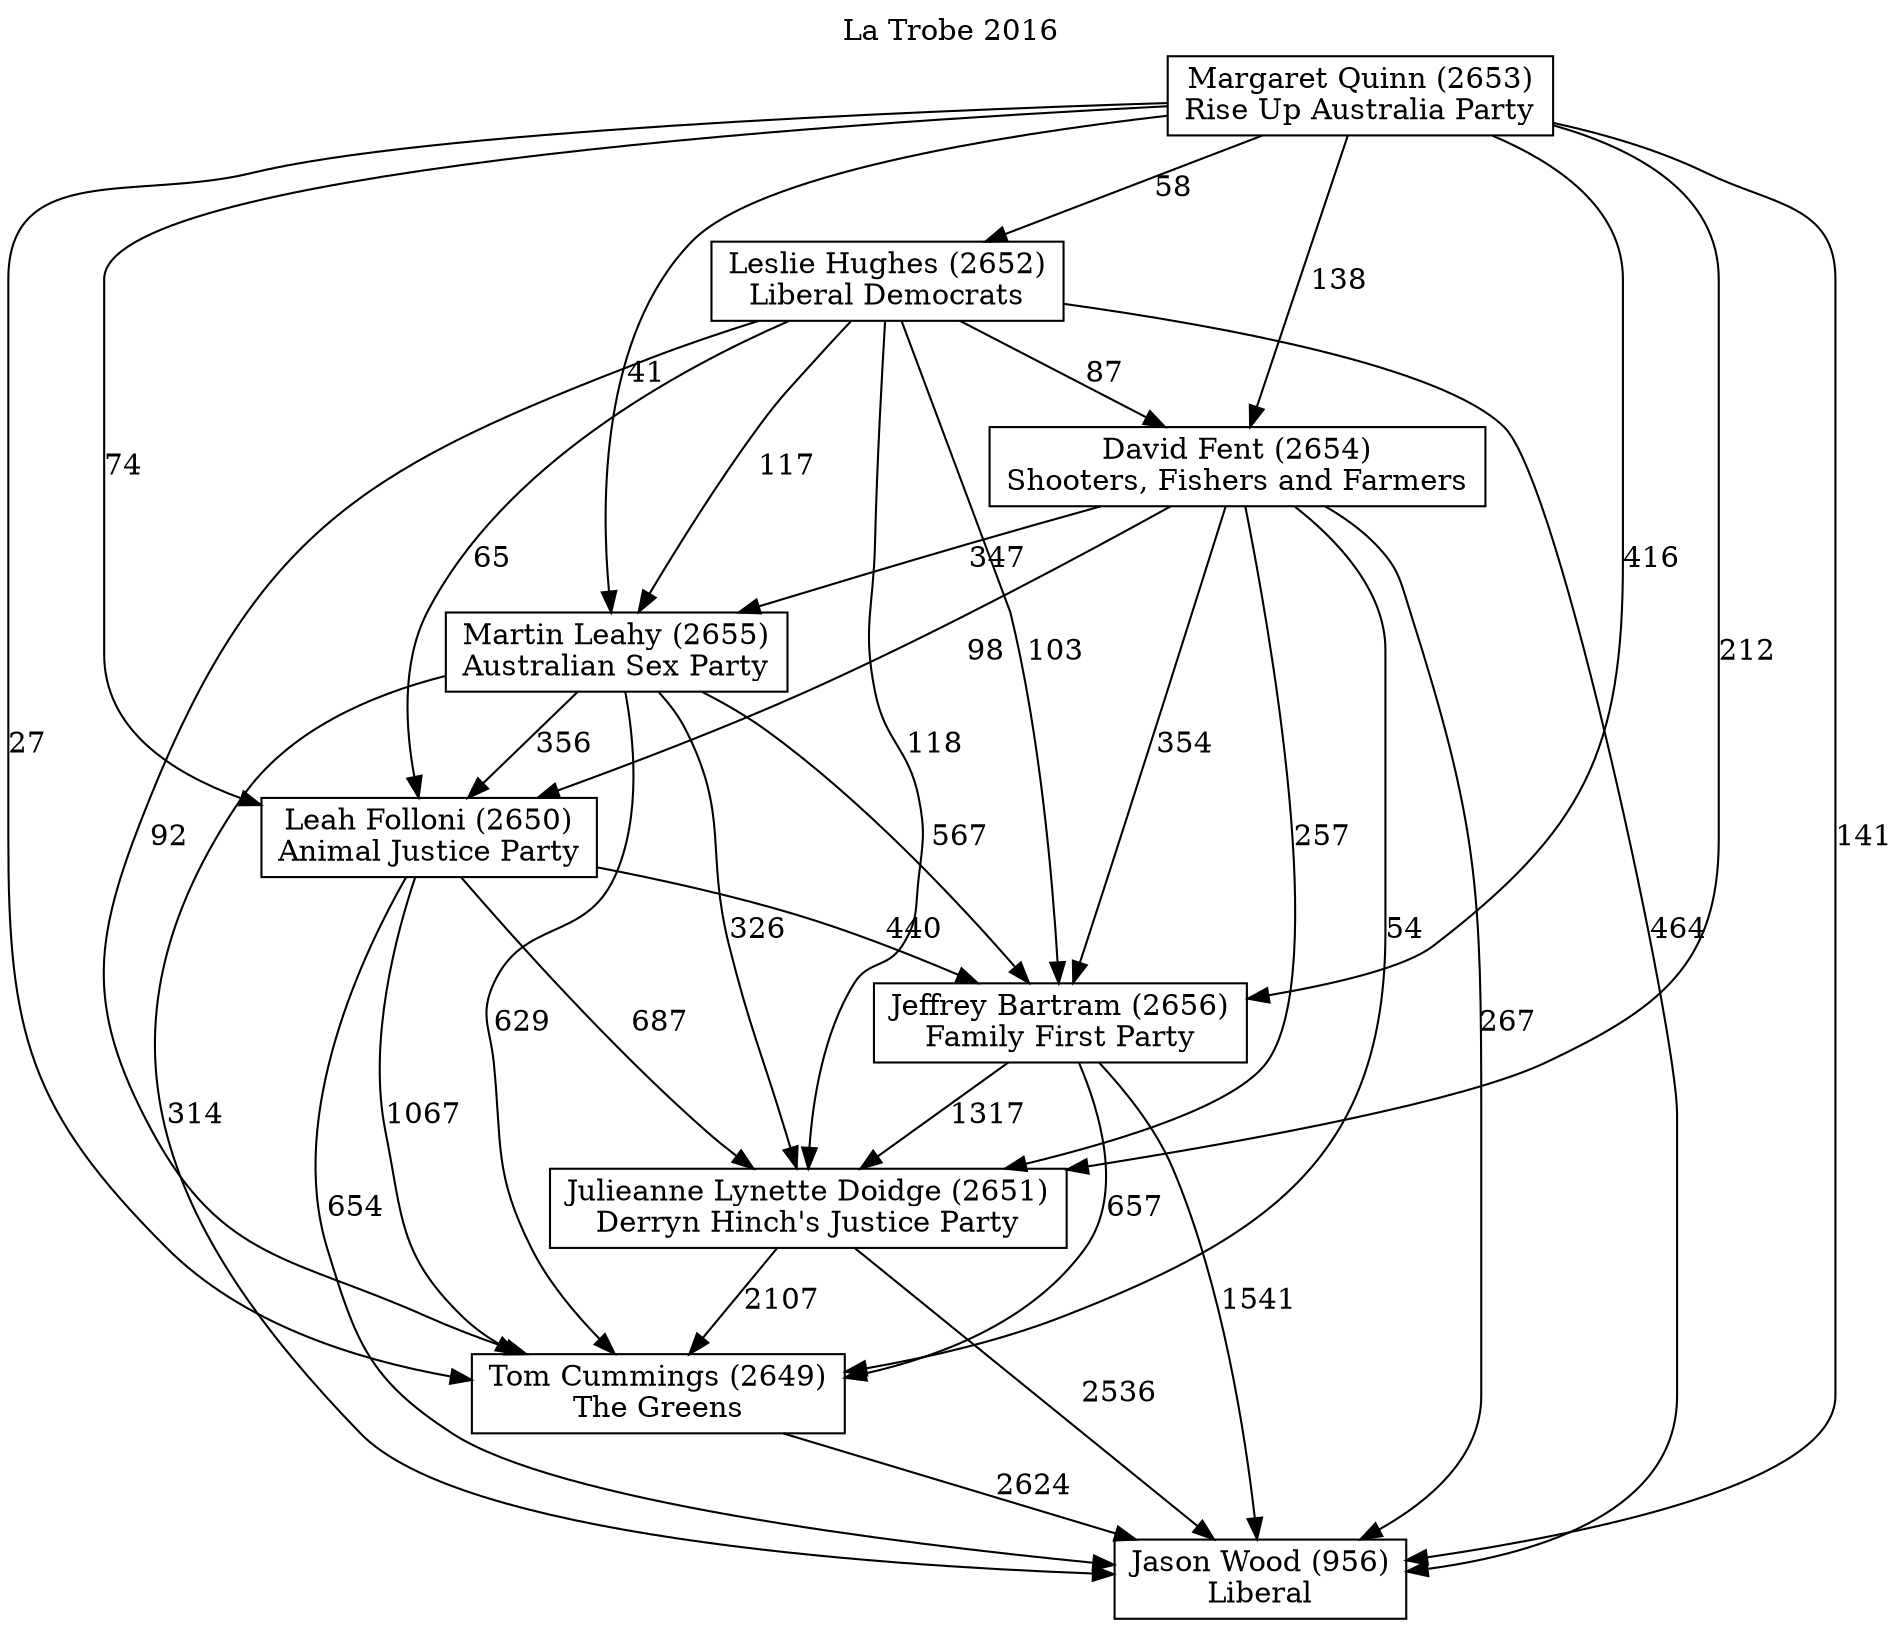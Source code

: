 // House preference flow
digraph "Jason Wood (956)_La Trobe_2016" {
	graph [label="La Trobe 2016" labelloc=t mclimit=2]
	node [shape=box]
	"Jason Wood (956)" [label="Jason Wood (956)
Liberal"]
	"Tom Cummings (2649)" [label="Tom Cummings (2649)
The Greens"]
	"Julieanne Lynette Doidge (2651)" [label="Julieanne Lynette Doidge (2651)
Derryn Hinch's Justice Party"]
	"Jeffrey Bartram (2656)" [label="Jeffrey Bartram (2656)
Family First Party"]
	"Leah Folloni (2650)" [label="Leah Folloni (2650)
Animal Justice Party"]
	"Martin Leahy (2655)" [label="Martin Leahy (2655)
Australian Sex Party"]
	"David Fent (2654)" [label="David Fent (2654)
Shooters, Fishers and Farmers"]
	"Leslie Hughes (2652)" [label="Leslie Hughes (2652)
Liberal Democrats"]
	"Margaret Quinn (2653)" [label="Margaret Quinn (2653)
Rise Up Australia Party"]
	"Tom Cummings (2649)" -> "Jason Wood (956)" [label=2624]
	"Julieanne Lynette Doidge (2651)" -> "Tom Cummings (2649)" [label=2107]
	"Jeffrey Bartram (2656)" -> "Julieanne Lynette Doidge (2651)" [label=1317]
	"Leah Folloni (2650)" -> "Jeffrey Bartram (2656)" [label=440]
	"Martin Leahy (2655)" -> "Leah Folloni (2650)" [label=356]
	"David Fent (2654)" -> "Martin Leahy (2655)" [label=347]
	"Leslie Hughes (2652)" -> "David Fent (2654)" [label=87]
	"Margaret Quinn (2653)" -> "Leslie Hughes (2652)" [label=58]
	"Julieanne Lynette Doidge (2651)" -> "Jason Wood (956)" [label=2536]
	"Jeffrey Bartram (2656)" -> "Jason Wood (956)" [label=1541]
	"Leah Folloni (2650)" -> "Jason Wood (956)" [label=654]
	"Martin Leahy (2655)" -> "Jason Wood (956)" [label=314]
	"David Fent (2654)" -> "Jason Wood (956)" [label=267]
	"Leslie Hughes (2652)" -> "Jason Wood (956)" [label=464]
	"Margaret Quinn (2653)" -> "Jason Wood (956)" [label=141]
	"Margaret Quinn (2653)" -> "David Fent (2654)" [label=138]
	"Leslie Hughes (2652)" -> "Martin Leahy (2655)" [label=117]
	"Margaret Quinn (2653)" -> "Martin Leahy (2655)" [label=41]
	"David Fent (2654)" -> "Leah Folloni (2650)" [label=98]
	"Leslie Hughes (2652)" -> "Leah Folloni (2650)" [label=65]
	"Margaret Quinn (2653)" -> "Leah Folloni (2650)" [label=74]
	"Martin Leahy (2655)" -> "Jeffrey Bartram (2656)" [label=567]
	"David Fent (2654)" -> "Jeffrey Bartram (2656)" [label=354]
	"Leslie Hughes (2652)" -> "Jeffrey Bartram (2656)" [label=103]
	"Margaret Quinn (2653)" -> "Jeffrey Bartram (2656)" [label=416]
	"Leah Folloni (2650)" -> "Julieanne Lynette Doidge (2651)" [label=687]
	"Martin Leahy (2655)" -> "Julieanne Lynette Doidge (2651)" [label=326]
	"David Fent (2654)" -> "Julieanne Lynette Doidge (2651)" [label=257]
	"Leslie Hughes (2652)" -> "Julieanne Lynette Doidge (2651)" [label=118]
	"Margaret Quinn (2653)" -> "Julieanne Lynette Doidge (2651)" [label=212]
	"Jeffrey Bartram (2656)" -> "Tom Cummings (2649)" [label=657]
	"Leah Folloni (2650)" -> "Tom Cummings (2649)" [label=1067]
	"Martin Leahy (2655)" -> "Tom Cummings (2649)" [label=629]
	"David Fent (2654)" -> "Tom Cummings (2649)" [label=54]
	"Leslie Hughes (2652)" -> "Tom Cummings (2649)" [label=92]
	"Margaret Quinn (2653)" -> "Tom Cummings (2649)" [label=27]
}
